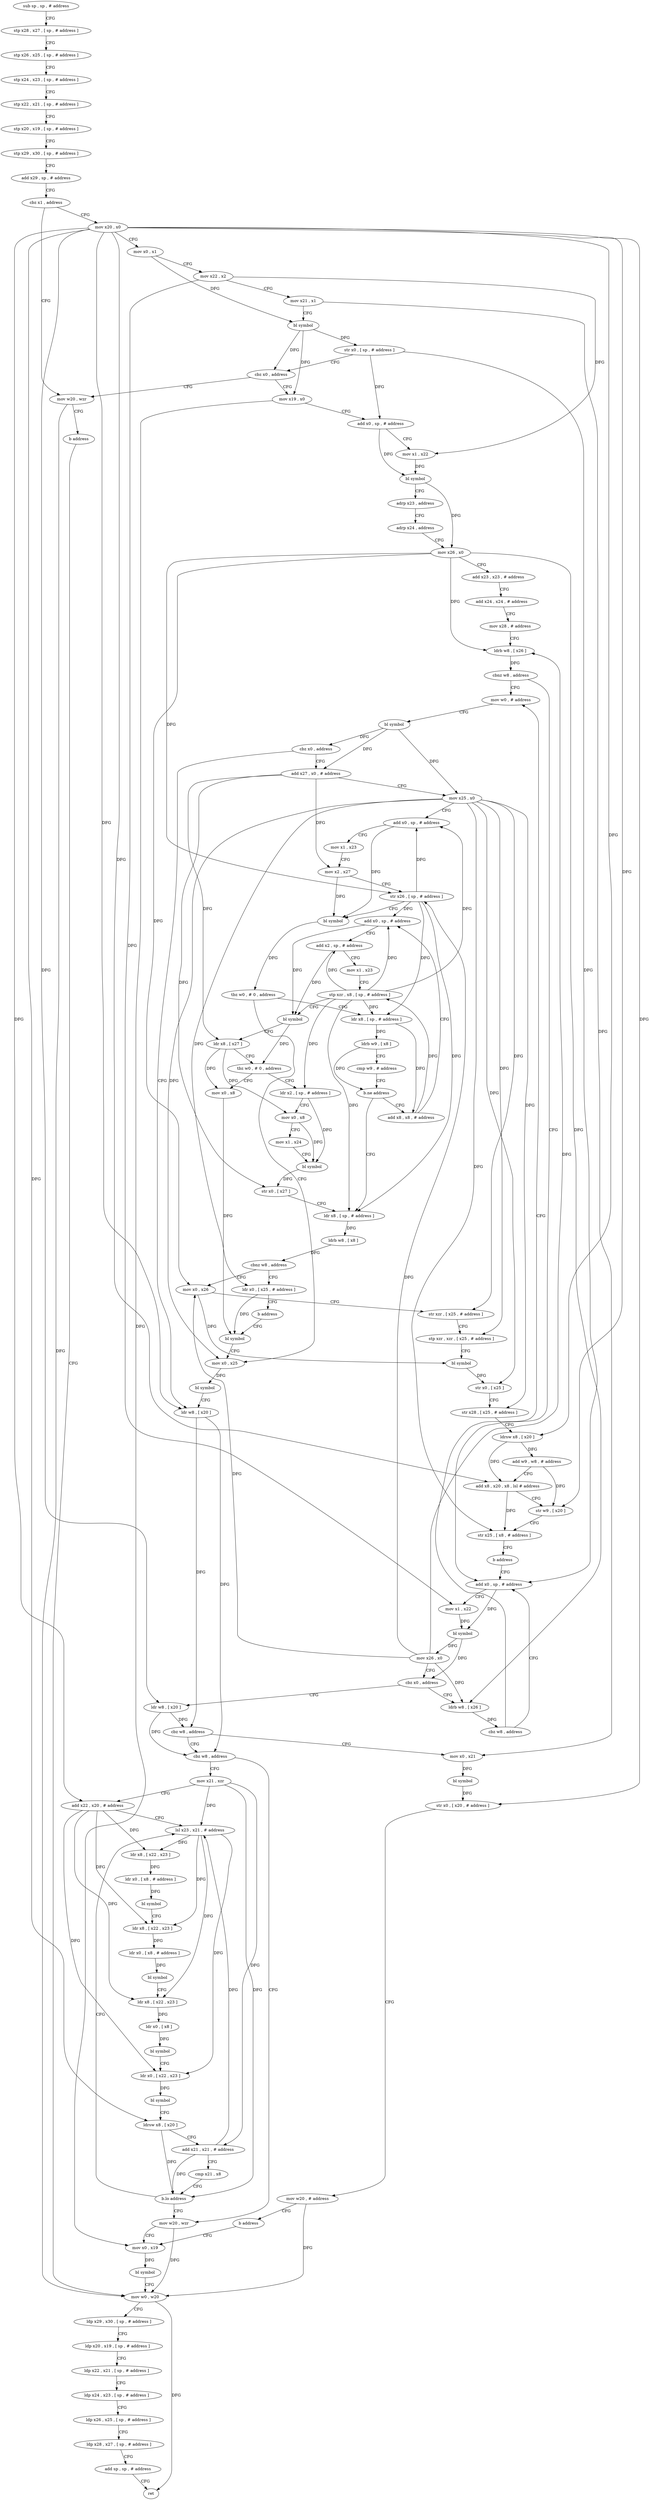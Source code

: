 digraph "func" {
"126976" [label = "sub sp , sp , # address" ]
"126980" [label = "stp x28 , x27 , [ sp , # address ]" ]
"126984" [label = "stp x26 , x25 , [ sp , # address ]" ]
"126988" [label = "stp x24 , x23 , [ sp , # address ]" ]
"126992" [label = "stp x22 , x21 , [ sp , # address ]" ]
"126996" [label = "stp x20 , x19 , [ sp , # address ]" ]
"127000" [label = "stp x29 , x30 , [ sp , # address ]" ]
"127004" [label = "add x29 , sp , # address" ]
"127008" [label = "cbz x1 , address" ]
"127288" [label = "mov w20 , wzr" ]
"127012" [label = "mov x20 , x0" ]
"127292" [label = "b address" ]
"127440" [label = "mov w0 , w20" ]
"127016" [label = "mov x0 , x1" ]
"127020" [label = "mov x22 , x2" ]
"127024" [label = "mov x21 , x1" ]
"127028" [label = "bl symbol" ]
"127032" [label = "str x0 , [ sp , # address ]" ]
"127036" [label = "cbz x0 , address" ]
"127040" [label = "mov x19 , x0" ]
"127444" [label = "ldp x29 , x30 , [ sp , # address ]" ]
"127448" [label = "ldp x20 , x19 , [ sp , # address ]" ]
"127452" [label = "ldp x22 , x21 , [ sp , # address ]" ]
"127456" [label = "ldp x24 , x23 , [ sp , # address ]" ]
"127460" [label = "ldp x26 , x25 , [ sp , # address ]" ]
"127464" [label = "ldp x28 , x27 , [ sp , # address ]" ]
"127468" [label = "add sp , sp , # address" ]
"127472" [label = "ret" ]
"127044" [label = "add x0 , sp , # address" ]
"127048" [label = "mov x1 , x22" ]
"127052" [label = "bl symbol" ]
"127056" [label = "adrp x23 , address" ]
"127060" [label = "adrp x24 , address" ]
"127064" [label = "mov x26 , x0" ]
"127068" [label = "add x23 , x23 , # address" ]
"127072" [label = "add x24 , x24 , # address" ]
"127076" [label = "mov x28 , # address" ]
"127080" [label = "ldrb w8 , [ x26 ]" ]
"127084" [label = "cbnz w8 , address" ]
"127116" [label = "mov w0 , # address" ]
"127088" [label = "add x0 , sp , # address" ]
"127120" [label = "bl symbol" ]
"127124" [label = "cbz x0 , address" ]
"127348" [label = "ldr w8 , [ x20 ]" ]
"127128" [label = "add x27 , x0 , # address" ]
"127092" [label = "mov x1 , x22" ]
"127096" [label = "bl symbol" ]
"127100" [label = "mov x26 , x0" ]
"127104" [label = "cbz x0 , address" ]
"127296" [label = "ldr w8 , [ x20 ]" ]
"127108" [label = "ldrb w8 , [ x26 ]" ]
"127352" [label = "cbz w8 , address" ]
"127132" [label = "mov x25 , x0" ]
"127136" [label = "add x0 , sp , # address" ]
"127140" [label = "mov x1 , x23" ]
"127144" [label = "mov x2 , x27" ]
"127148" [label = "str x26 , [ sp , # address ]" ]
"127152" [label = "bl symbol" ]
"127156" [label = "tbz w0 , # 0 , address" ]
"127340" [label = "mov x0 , x25" ]
"127160" [label = "ldr x8 , [ sp , # address ]" ]
"127300" [label = "cbz w8 , address" ]
"127304" [label = "mov x0 , x21" ]
"127112" [label = "cbz w8 , address" ]
"127428" [label = "mov w20 , wzr" ]
"127432" [label = "mov x0 , x19" ]
"127356" [label = "mov x21 , xzr" ]
"127360" [label = "add x22 , x20 , # address" ]
"127364" [label = "lsl x23 , x21 , # address" ]
"127344" [label = "bl symbol" ]
"127164" [label = "ldrb w9 , [ x8 ]" ]
"127168" [label = "cmp w9 , # address" ]
"127172" [label = "b.ne address" ]
"127228" [label = "ldr x8 , [ sp , # address ]" ]
"127176" [label = "add x8 , x8 , # address" ]
"127308" [label = "bl symbol" ]
"127312" [label = "str x0 , [ x20 , # address ]" ]
"127316" [label = "mov w20 , # address" ]
"127320" [label = "b address" ]
"127368" [label = "ldr x8 , [ x22 , x23 ]" ]
"127372" [label = "ldr x0 , [ x8 , # address ]" ]
"127376" [label = "bl symbol" ]
"127380" [label = "ldr x8 , [ x22 , x23 ]" ]
"127384" [label = "ldr x0 , [ x8 , # address ]" ]
"127388" [label = "bl symbol" ]
"127392" [label = "ldr x8 , [ x22 , x23 ]" ]
"127396" [label = "ldr x0 , [ x8 ]" ]
"127400" [label = "bl symbol" ]
"127404" [label = "ldr x0 , [ x22 , x23 ]" ]
"127408" [label = "bl symbol" ]
"127412" [label = "ldrsw x8 , [ x20 ]" ]
"127416" [label = "add x21 , x21 , # address" ]
"127420" [label = "cmp x21 , x8" ]
"127424" [label = "b.lo address" ]
"127232" [label = "ldrb w8 , [ x8 ]" ]
"127236" [label = "cbnz w8 , address" ]
"127324" [label = "ldr x0 , [ x25 , # address ]" ]
"127240" [label = "mov x0 , x26" ]
"127180" [label = "add x0 , sp , # address" ]
"127184" [label = "add x2 , sp , # address" ]
"127188" [label = "mov x1 , x23" ]
"127192" [label = "stp xzr , x8 , [ sp , # address ]" ]
"127196" [label = "bl symbol" ]
"127200" [label = "ldr x8 , [ x27 ]" ]
"127204" [label = "tbz w0 , # 0 , address" ]
"127332" [label = "mov x0 , x8" ]
"127208" [label = "ldr x2 , [ sp , # address ]" ]
"127436" [label = "bl symbol" ]
"127328" [label = "b address" ]
"127336" [label = "bl symbol" ]
"127244" [label = "str xzr , [ x25 , # address ]" ]
"127248" [label = "stp xzr , xzr , [ x25 , # address ]" ]
"127252" [label = "bl symbol" ]
"127256" [label = "str x0 , [ x25 ]" ]
"127260" [label = "str x28 , [ x25 , # address ]" ]
"127264" [label = "ldrsw x8 , [ x20 ]" ]
"127268" [label = "add w9 , w8 , # address" ]
"127272" [label = "add x8 , x20 , x8 , lsl # address" ]
"127276" [label = "str w9 , [ x20 ]" ]
"127280" [label = "str x25 , [ x8 , # address ]" ]
"127284" [label = "b address" ]
"127212" [label = "mov x0 , x8" ]
"127216" [label = "mov x1 , x24" ]
"127220" [label = "bl symbol" ]
"127224" [label = "str x0 , [ x27 ]" ]
"126976" -> "126980" [ label = "CFG" ]
"126980" -> "126984" [ label = "CFG" ]
"126984" -> "126988" [ label = "CFG" ]
"126988" -> "126992" [ label = "CFG" ]
"126992" -> "126996" [ label = "CFG" ]
"126996" -> "127000" [ label = "CFG" ]
"127000" -> "127004" [ label = "CFG" ]
"127004" -> "127008" [ label = "CFG" ]
"127008" -> "127288" [ label = "CFG" ]
"127008" -> "127012" [ label = "CFG" ]
"127288" -> "127292" [ label = "CFG" ]
"127288" -> "127440" [ label = "DFG" ]
"127012" -> "127016" [ label = "CFG" ]
"127012" -> "127348" [ label = "DFG" ]
"127012" -> "127296" [ label = "DFG" ]
"127012" -> "127312" [ label = "DFG" ]
"127012" -> "127360" [ label = "DFG" ]
"127012" -> "127412" [ label = "DFG" ]
"127012" -> "127264" [ label = "DFG" ]
"127012" -> "127272" [ label = "DFG" ]
"127012" -> "127276" [ label = "DFG" ]
"127292" -> "127440" [ label = "CFG" ]
"127440" -> "127444" [ label = "CFG" ]
"127440" -> "127472" [ label = "DFG" ]
"127016" -> "127020" [ label = "CFG" ]
"127016" -> "127028" [ label = "DFG" ]
"127020" -> "127024" [ label = "CFG" ]
"127020" -> "127048" [ label = "DFG" ]
"127020" -> "127092" [ label = "DFG" ]
"127024" -> "127028" [ label = "CFG" ]
"127024" -> "127304" [ label = "DFG" ]
"127028" -> "127032" [ label = "DFG" ]
"127028" -> "127036" [ label = "DFG" ]
"127028" -> "127040" [ label = "DFG" ]
"127032" -> "127036" [ label = "CFG" ]
"127032" -> "127044" [ label = "DFG" ]
"127032" -> "127088" [ label = "DFG" ]
"127036" -> "127288" [ label = "CFG" ]
"127036" -> "127040" [ label = "CFG" ]
"127040" -> "127044" [ label = "CFG" ]
"127040" -> "127432" [ label = "DFG" ]
"127444" -> "127448" [ label = "CFG" ]
"127448" -> "127452" [ label = "CFG" ]
"127452" -> "127456" [ label = "CFG" ]
"127456" -> "127460" [ label = "CFG" ]
"127460" -> "127464" [ label = "CFG" ]
"127464" -> "127468" [ label = "CFG" ]
"127468" -> "127472" [ label = "CFG" ]
"127044" -> "127048" [ label = "CFG" ]
"127044" -> "127052" [ label = "DFG" ]
"127048" -> "127052" [ label = "DFG" ]
"127052" -> "127056" [ label = "CFG" ]
"127052" -> "127064" [ label = "DFG" ]
"127056" -> "127060" [ label = "CFG" ]
"127060" -> "127064" [ label = "CFG" ]
"127064" -> "127068" [ label = "CFG" ]
"127064" -> "127080" [ label = "DFG" ]
"127064" -> "127148" [ label = "DFG" ]
"127064" -> "127108" [ label = "DFG" ]
"127064" -> "127240" [ label = "DFG" ]
"127068" -> "127072" [ label = "CFG" ]
"127072" -> "127076" [ label = "CFG" ]
"127076" -> "127080" [ label = "CFG" ]
"127080" -> "127084" [ label = "DFG" ]
"127084" -> "127116" [ label = "CFG" ]
"127084" -> "127088" [ label = "CFG" ]
"127116" -> "127120" [ label = "CFG" ]
"127088" -> "127092" [ label = "CFG" ]
"127088" -> "127096" [ label = "DFG" ]
"127120" -> "127124" [ label = "DFG" ]
"127120" -> "127128" [ label = "DFG" ]
"127120" -> "127132" [ label = "DFG" ]
"127124" -> "127348" [ label = "CFG" ]
"127124" -> "127128" [ label = "CFG" ]
"127348" -> "127352" [ label = "DFG" ]
"127348" -> "127300" [ label = "DFG" ]
"127128" -> "127132" [ label = "CFG" ]
"127128" -> "127144" [ label = "DFG" ]
"127128" -> "127200" [ label = "DFG" ]
"127128" -> "127224" [ label = "DFG" ]
"127092" -> "127096" [ label = "DFG" ]
"127096" -> "127100" [ label = "DFG" ]
"127096" -> "127104" [ label = "DFG" ]
"127100" -> "127104" [ label = "CFG" ]
"127100" -> "127080" [ label = "DFG" ]
"127100" -> "127148" [ label = "DFG" ]
"127100" -> "127108" [ label = "DFG" ]
"127100" -> "127240" [ label = "DFG" ]
"127104" -> "127296" [ label = "CFG" ]
"127104" -> "127108" [ label = "CFG" ]
"127296" -> "127300" [ label = "DFG" ]
"127296" -> "127352" [ label = "DFG" ]
"127108" -> "127112" [ label = "DFG" ]
"127352" -> "127428" [ label = "CFG" ]
"127352" -> "127356" [ label = "CFG" ]
"127132" -> "127136" [ label = "CFG" ]
"127132" -> "127340" [ label = "DFG" ]
"127132" -> "127324" [ label = "DFG" ]
"127132" -> "127244" [ label = "DFG" ]
"127132" -> "127248" [ label = "DFG" ]
"127132" -> "127256" [ label = "DFG" ]
"127132" -> "127260" [ label = "DFG" ]
"127132" -> "127280" [ label = "DFG" ]
"127136" -> "127140" [ label = "CFG" ]
"127136" -> "127152" [ label = "DFG" ]
"127140" -> "127144" [ label = "CFG" ]
"127144" -> "127148" [ label = "CFG" ]
"127144" -> "127152" [ label = "DFG" ]
"127148" -> "127152" [ label = "CFG" ]
"127148" -> "127136" [ label = "DFG" ]
"127148" -> "127160" [ label = "DFG" ]
"127148" -> "127228" [ label = "DFG" ]
"127148" -> "127180" [ label = "DFG" ]
"127152" -> "127156" [ label = "DFG" ]
"127156" -> "127340" [ label = "CFG" ]
"127156" -> "127160" [ label = "CFG" ]
"127340" -> "127344" [ label = "DFG" ]
"127160" -> "127164" [ label = "DFG" ]
"127160" -> "127176" [ label = "DFG" ]
"127300" -> "127352" [ label = "CFG" ]
"127300" -> "127304" [ label = "CFG" ]
"127304" -> "127308" [ label = "DFG" ]
"127112" -> "127088" [ label = "CFG" ]
"127112" -> "127116" [ label = "CFG" ]
"127428" -> "127432" [ label = "CFG" ]
"127428" -> "127440" [ label = "DFG" ]
"127432" -> "127436" [ label = "DFG" ]
"127356" -> "127360" [ label = "CFG" ]
"127356" -> "127364" [ label = "DFG" ]
"127356" -> "127416" [ label = "DFG" ]
"127356" -> "127424" [ label = "DFG" ]
"127360" -> "127364" [ label = "CFG" ]
"127360" -> "127368" [ label = "DFG" ]
"127360" -> "127380" [ label = "DFG" ]
"127360" -> "127392" [ label = "DFG" ]
"127360" -> "127404" [ label = "DFG" ]
"127364" -> "127368" [ label = "DFG" ]
"127364" -> "127380" [ label = "DFG" ]
"127364" -> "127392" [ label = "DFG" ]
"127364" -> "127404" [ label = "DFG" ]
"127344" -> "127348" [ label = "CFG" ]
"127164" -> "127168" [ label = "CFG" ]
"127164" -> "127172" [ label = "DFG" ]
"127168" -> "127172" [ label = "CFG" ]
"127172" -> "127228" [ label = "CFG" ]
"127172" -> "127176" [ label = "CFG" ]
"127228" -> "127232" [ label = "DFG" ]
"127176" -> "127180" [ label = "CFG" ]
"127176" -> "127192" [ label = "DFG" ]
"127308" -> "127312" [ label = "DFG" ]
"127312" -> "127316" [ label = "CFG" ]
"127316" -> "127320" [ label = "CFG" ]
"127316" -> "127440" [ label = "DFG" ]
"127320" -> "127432" [ label = "CFG" ]
"127368" -> "127372" [ label = "DFG" ]
"127372" -> "127376" [ label = "DFG" ]
"127376" -> "127380" [ label = "CFG" ]
"127380" -> "127384" [ label = "DFG" ]
"127384" -> "127388" [ label = "DFG" ]
"127388" -> "127392" [ label = "CFG" ]
"127392" -> "127396" [ label = "DFG" ]
"127396" -> "127400" [ label = "DFG" ]
"127400" -> "127404" [ label = "CFG" ]
"127404" -> "127408" [ label = "DFG" ]
"127408" -> "127412" [ label = "CFG" ]
"127412" -> "127416" [ label = "CFG" ]
"127412" -> "127424" [ label = "DFG" ]
"127416" -> "127420" [ label = "CFG" ]
"127416" -> "127364" [ label = "DFG" ]
"127416" -> "127424" [ label = "DFG" ]
"127420" -> "127424" [ label = "CFG" ]
"127424" -> "127364" [ label = "CFG" ]
"127424" -> "127428" [ label = "CFG" ]
"127232" -> "127236" [ label = "DFG" ]
"127236" -> "127324" [ label = "CFG" ]
"127236" -> "127240" [ label = "CFG" ]
"127324" -> "127328" [ label = "CFG" ]
"127324" -> "127336" [ label = "DFG" ]
"127240" -> "127244" [ label = "CFG" ]
"127240" -> "127252" [ label = "DFG" ]
"127180" -> "127184" [ label = "CFG" ]
"127180" -> "127196" [ label = "DFG" ]
"127184" -> "127188" [ label = "CFG" ]
"127184" -> "127196" [ label = "DFG" ]
"127188" -> "127192" [ label = "CFG" ]
"127192" -> "127196" [ label = "CFG" ]
"127192" -> "127136" [ label = "DFG" ]
"127192" -> "127160" [ label = "DFG" ]
"127192" -> "127228" [ label = "DFG" ]
"127192" -> "127180" [ label = "DFG" ]
"127192" -> "127184" [ label = "DFG" ]
"127192" -> "127208" [ label = "DFG" ]
"127196" -> "127200" [ label = "CFG" ]
"127196" -> "127204" [ label = "DFG" ]
"127200" -> "127204" [ label = "CFG" ]
"127200" -> "127332" [ label = "DFG" ]
"127200" -> "127212" [ label = "DFG" ]
"127204" -> "127332" [ label = "CFG" ]
"127204" -> "127208" [ label = "CFG" ]
"127332" -> "127336" [ label = "DFG" ]
"127208" -> "127212" [ label = "CFG" ]
"127208" -> "127220" [ label = "DFG" ]
"127436" -> "127440" [ label = "CFG" ]
"127328" -> "127336" [ label = "CFG" ]
"127336" -> "127340" [ label = "CFG" ]
"127244" -> "127248" [ label = "CFG" ]
"127248" -> "127252" [ label = "CFG" ]
"127252" -> "127256" [ label = "DFG" ]
"127256" -> "127260" [ label = "CFG" ]
"127260" -> "127264" [ label = "CFG" ]
"127264" -> "127268" [ label = "DFG" ]
"127264" -> "127272" [ label = "DFG" ]
"127268" -> "127272" [ label = "CFG" ]
"127268" -> "127276" [ label = "DFG" ]
"127272" -> "127276" [ label = "CFG" ]
"127272" -> "127280" [ label = "DFG" ]
"127276" -> "127280" [ label = "CFG" ]
"127280" -> "127284" [ label = "CFG" ]
"127284" -> "127088" [ label = "CFG" ]
"127212" -> "127216" [ label = "CFG" ]
"127212" -> "127220" [ label = "DFG" ]
"127216" -> "127220" [ label = "CFG" ]
"127220" -> "127224" [ label = "DFG" ]
"127224" -> "127228" [ label = "CFG" ]
}
